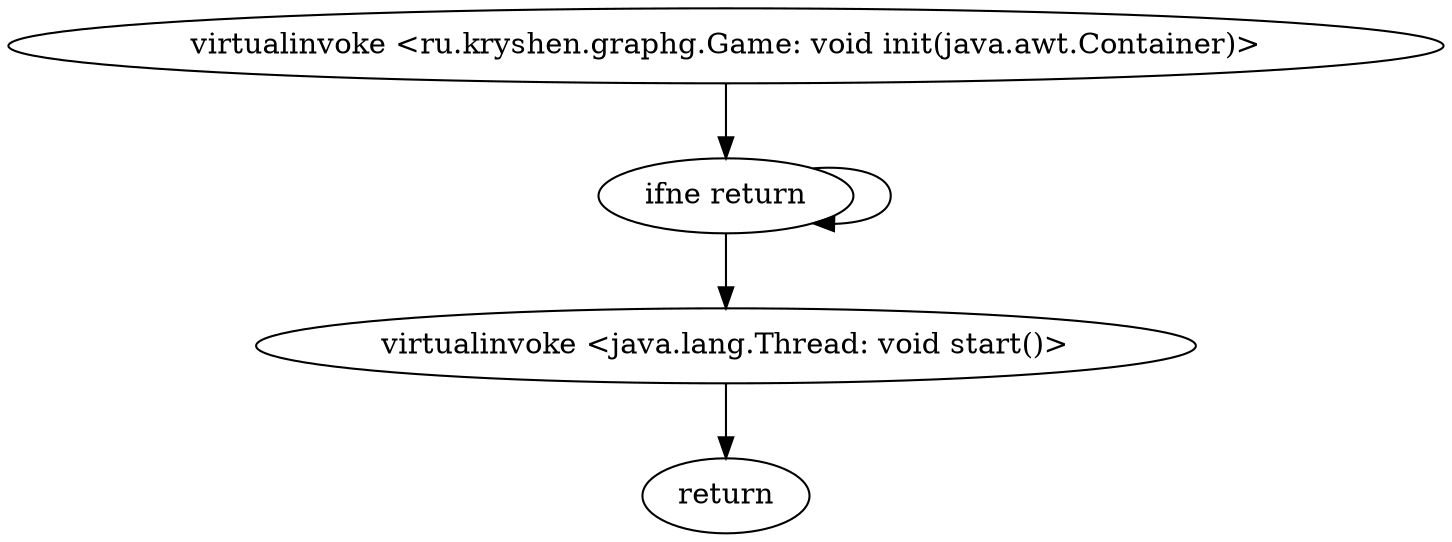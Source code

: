 digraph "" {
"virtualinvoke <ru.kryshen.graphg.Game: void init(java.awt.Container)>";
 "virtualinvoke <ru.kryshen.graphg.Game: void init(java.awt.Container)>"->"ifne return";
 "ifne return"->"ifne return";
 "ifne return"->"virtualinvoke <java.lang.Thread: void start()>";
 "virtualinvoke <java.lang.Thread: void start()>"->"return";
}
